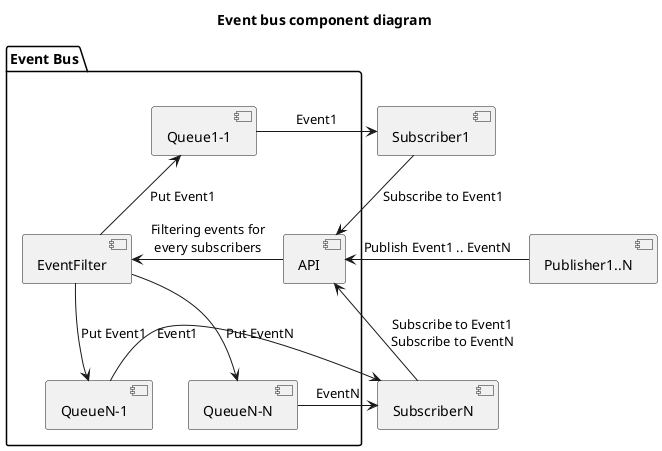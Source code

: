 @startuml

skinparam componentStyle uml2

title Event bus component diagram

[Publisher1..N]
[Subscriber1]
[SubscriberN]

package "Event Bus" {
    [API]
    [API] -left-> [EventFilter]: "Filtering events for\nevery subscribers"
    [EventFilter] -up-> [Queue1-1]: "Put Event1"
    [EventFilter] -down-> [QueueN-1]: "Put Event1"
    [EventFilter] -down-> [QueueN-N]: "Put EventN"
    [Queue1-1] -> [Subscriber1]: "Event1"
    [QueueN-1] -> [SubscriberN]: "Event1"
    [QueueN-N] -> [SubscriberN]: "EventN"
}

[Publisher1..N] -> [API]: "Publish Event1 .. EventN"
[Subscriber1] --> [API]: "Subscribe to Event1"
[SubscriberN] --> [API]: "Subscribe to Event1\nSubscribe to EventN"

@enduml